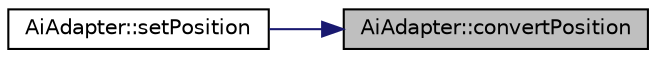 digraph "AiAdapter::convertPosition"
{
 // LATEX_PDF_SIZE
  edge [fontname="Helvetica",fontsize="10",labelfontname="Helvetica",labelfontsize="10"];
  node [fontname="Helvetica",fontsize="10",shape=record];
  rankdir="RL";
  Node1 [label="AiAdapter::convertPosition",height=0.2,width=0.4,color="black", fillcolor="grey75", style="filled", fontcolor="black",tooltip=" "];
  Node1 -> Node2 [dir="back",color="midnightblue",fontsize="10",style="solid",fontname="Helvetica"];
  Node2 [label="AiAdapter::setPosition",height=0.2,width=0.4,color="black", fillcolor="white", style="filled",URL="$class_ai_adapter.html#ad77b636dd77f7cec496a3cee56a62e78",tooltip=" "];
}
